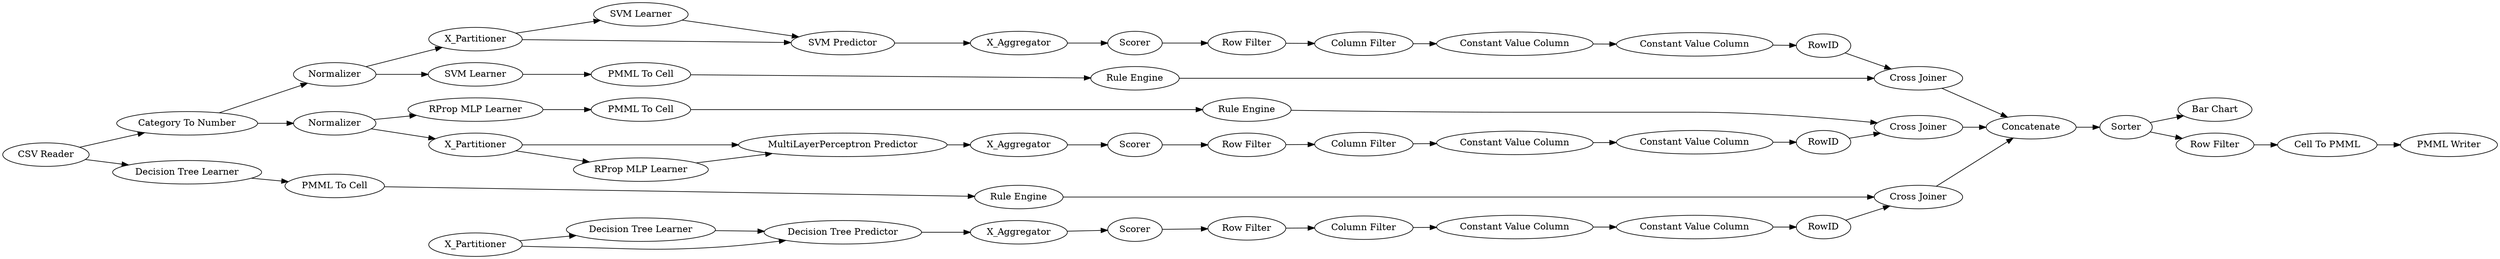 digraph {
	"8109021222459036443_7" [label=X_Aggregator]
	"29906854728479784_34" [label="Rule Engine"]
	"2632961154632099764_61" [label="PMML Writer"]
	"2632961154632099764_59" [label="Bar Chart"]
	"-4888755237526921132_293" [label=RowID]
	"2632961154632099764_54" [label="Cell To PMML"]
	"1402080379674683832_290" [label="Constant Value Column"]
	"2632961154632099764_58" [label="Category To Number"]
	"8709563226702480189_7" [label=X_Aggregator]
	"-8719552408481379369_35" [label="Rule Engine"]
	"2632961154632099764_52" [label=Sorter]
	"2632961154632099764_53" [label="Row Filter"]
	"1402080379674683832_9" [label="Row Filter"]
	"-8134439216243586686_294" [label="Column Filter"]
	"-1349327896151639178_33" [label="Decision Tree Learner"]
	"1402080379674683832_294" [label="Column Filter"]
	"-4888755237526921132_292" [label="Constant Value Column"]
	"-8719552408481379369_34" [label="PMML To Cell"]
	"8109021222459036443_40" [label=Normalizer]
	"-8134439216243586686_290" [label="Constant Value Column"]
	"8709563226702480189_32" [label="MultiLayerPerceptron Predictor"]
	"8109021222459036443_2" [label=X_Partitioner]
	"-1308407041970372868_31" [label="Decision Tree Learner"]
	"-4888755237526921132_290" [label="Constant Value Column"]
	"29906854728479784_35" [label="RProp MLP Learner"]
	"-8719552408481379369_33" [label="SVM Learner"]
	"-1308407041970372868_32" [label="Decision Tree Predictor"]
	"-8134439216243586686_9" [label="Row Filter"]
	"-1349327896151639178_34" [label="Rule Engine"]
	"-1308407041970372868_38" [label="Cross Joiner"]
	"-8134439216243586686_292" [label="Constant Value Column"]
	"8109021222459036443_41" [label=Scorer]
	"8109021222459036443_39" [label="Cross Joiner"]
	"8109021222459036443_31" [label="SVM Learner"]
	"-1308407041970372868_2" [label=X_Partitioner]
	"-1308407041970372868_39" [label=Scorer]
	"8709563226702480189_40" [label=Scorer]
	"8709563226702480189_38" [label="Cross Joiner"]
	"29906854728479784_22" [label="PMML To Cell"]
	"-8134439216243586686_293" [label=RowID]
	"2632961154632099764_63" [label="CSV Reader"]
	"8109021222459036443_32" [label="SVM Predictor"]
	"2632961154632099764_60" [label=Concatenate]
	"-4888755237526921132_9" [label="Row Filter"]
	"8709563226702480189_31" [label="RProp MLP Learner"]
	"1402080379674683832_292" [label="Constant Value Column"]
	"8709563226702480189_39" [label=Normalizer]
	"-1308407041970372868_7" [label=X_Aggregator]
	"-4888755237526921132_294" [label="Column Filter"]
	"8709563226702480189_2" [label=X_Partitioner]
	"1402080379674683832_293" [label=RowID]
	"-1349327896151639178_28" [label="PMML To Cell"]
	"-1308407041970372868_2" -> "-1308407041970372868_32"
	"-4888755237526921132_9" -> "-4888755237526921132_294"
	"-1308407041970372868_39" -> "-8134439216243586686_9"
	"8709563226702480189_38" -> "2632961154632099764_60"
	"8109021222459036443_31" -> "8109021222459036443_32"
	"-1308407041970372868_38" -> "2632961154632099764_60"
	"8109021222459036443_2" -> "8109021222459036443_31"
	"2632961154632099764_52" -> "2632961154632099764_53"
	"-4888755237526921132_290" -> "-4888755237526921132_292"
	"8709563226702480189_40" -> "1402080379674683832_9"
	"8709563226702480189_39" -> "8709563226702480189_2"
	"-4888755237526921132_293" -> "8109021222459036443_39"
	"29906854728479784_22" -> "29906854728479784_34"
	"-8134439216243586686_294" -> "-8134439216243586686_290"
	"1402080379674683832_294" -> "1402080379674683832_290"
	"8709563226702480189_2" -> "8709563226702480189_32"
	"-4888755237526921132_294" -> "-4888755237526921132_290"
	"-1308407041970372868_7" -> "-1308407041970372868_39"
	"-8719552408481379369_34" -> "-8719552408481379369_35"
	"1402080379674683832_292" -> "1402080379674683832_293"
	"2632961154632099764_52" -> "2632961154632099764_59"
	"2632961154632099764_60" -> "2632961154632099764_52"
	"8709563226702480189_39" -> "29906854728479784_35"
	"8109021222459036443_41" -> "-4888755237526921132_9"
	"2632961154632099764_63" -> "2632961154632099764_58"
	"-8134439216243586686_292" -> "-8134439216243586686_293"
	"8109021222459036443_32" -> "8109021222459036443_7"
	"-8719552408481379369_35" -> "8109021222459036443_39"
	"-8134439216243586686_293" -> "-1308407041970372868_38"
	"-8719552408481379369_33" -> "-8719552408481379369_34"
	"2632961154632099764_58" -> "8709563226702480189_39"
	"8709563226702480189_7" -> "8709563226702480189_40"
	"29906854728479784_34" -> "8709563226702480189_38"
	"29906854728479784_35" -> "29906854728479784_22"
	"-8134439216243586686_290" -> "-8134439216243586686_292"
	"-1308407041970372868_31" -> "-1308407041970372868_32"
	"1402080379674683832_9" -> "1402080379674683832_294"
	"8109021222459036443_2" -> "8109021222459036443_32"
	"-1308407041970372868_2" -> "-1308407041970372868_31"
	"8709563226702480189_31" -> "8709563226702480189_32"
	"8109021222459036443_40" -> "-8719552408481379369_33"
	"8709563226702480189_2" -> "8709563226702480189_31"
	"2632961154632099764_58" -> "8109021222459036443_40"
	"8109021222459036443_39" -> "2632961154632099764_60"
	"2632961154632099764_54" -> "2632961154632099764_61"
	"8109021222459036443_40" -> "8109021222459036443_2"
	"8709563226702480189_32" -> "8709563226702480189_7"
	"-1349327896151639178_34" -> "-1308407041970372868_38"
	"8109021222459036443_7" -> "8109021222459036443_41"
	"2632961154632099764_63" -> "-1349327896151639178_33"
	"-1349327896151639178_33" -> "-1349327896151639178_28"
	"-1308407041970372868_32" -> "-1308407041970372868_7"
	"-4888755237526921132_292" -> "-4888755237526921132_293"
	"1402080379674683832_290" -> "1402080379674683832_292"
	"1402080379674683832_293" -> "8709563226702480189_38"
	"-8134439216243586686_9" -> "-8134439216243586686_294"
	"2632961154632099764_53" -> "2632961154632099764_54"
	"-1349327896151639178_28" -> "-1349327896151639178_34"
	rankdir=LR
}
